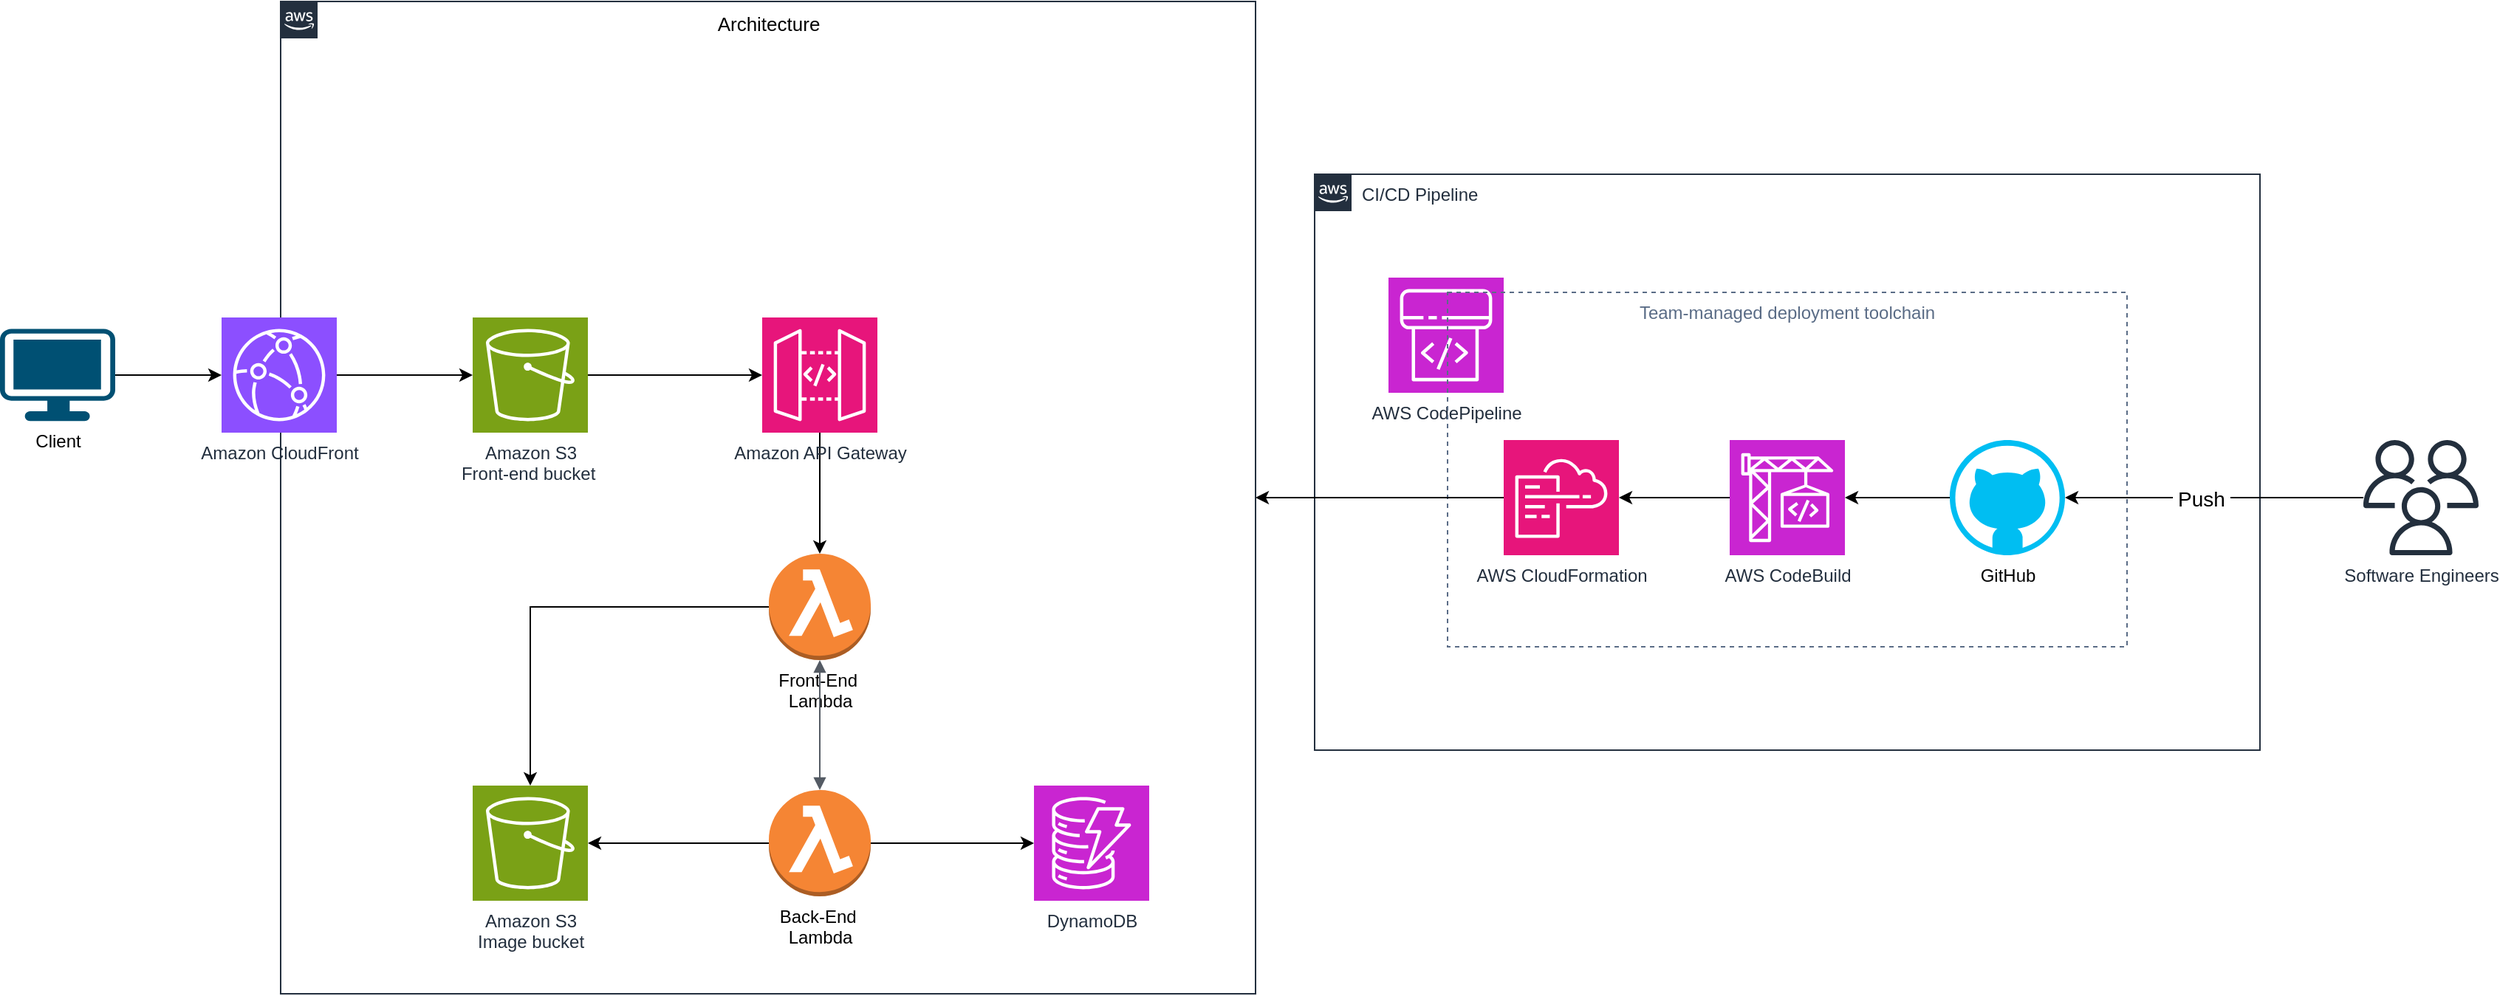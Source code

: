 <mxfile version="26.0.10">
  <diagram id="Ht1M8jgEwFfnCIfOTk4-" name="Page-1">
    <mxGraphModel dx="1687" dy="878" grid="1" gridSize="10" guides="1" tooltips="1" connect="1" arrows="1" fold="1" page="1" pageScale="1" pageWidth="4681" pageHeight="3300" math="0" shadow="0">
      <root>
        <mxCell id="0" />
        <mxCell id="1" parent="0" />
        <mxCell id="vX0zxUk8zvncwuecPgbI-19" value="" style="points=[[0,0],[0.25,0],[0.5,0],[0.75,0],[1,0],[1,0.25],[1,0.5],[1,0.75],[1,1],[0.75,1],[0.5,1],[0.25,1],[0,1],[0,0.75],[0,0.5],[0,0.25]];outlineConnect=0;gradientColor=none;html=1;whiteSpace=wrap;fontSize=12;fontStyle=0;container=1;pointerEvents=0;collapsible=0;recursiveResize=0;shape=mxgraph.aws4.group;grIcon=mxgraph.aws4.group_aws_cloud_alt;strokeColor=#232F3E;fillColor=none;verticalAlign=top;align=left;spacingLeft=30;fontColor=#232F3E;dashed=0;" vertex="1" parent="1">
          <mxGeometry x="240" y="73" width="660" height="672" as="geometry" />
        </mxCell>
        <mxCell id="vX0zxUk8zvncwuecPgbI-38" style="edgeStyle=orthogonalEdgeStyle;rounded=0;orthogonalLoop=1;jettySize=auto;html=1;" edge="1" parent="vX0zxUk8zvncwuecPgbI-19" source="vX0zxUk8zvncwuecPgbI-20" target="vX0zxUk8zvncwuecPgbI-4">
          <mxGeometry relative="1" as="geometry" />
        </mxCell>
        <mxCell id="vX0zxUk8zvncwuecPgbI-20" value="Amazon API Gateway" style="sketch=0;points=[[0,0,0],[0.25,0,0],[0.5,0,0],[0.75,0,0],[1,0,0],[0,1,0],[0.25,1,0],[0.5,1,0],[0.75,1,0],[1,1,0],[0,0.25,0],[0,0.5,0],[0,0.75,0],[1,0.25,0],[1,0.5,0],[1,0.75,0]];outlineConnect=0;fontColor=#232F3E;fillColor=#E7157B;strokeColor=#ffffff;dashed=0;verticalLabelPosition=bottom;verticalAlign=top;align=center;html=1;fontSize=12;fontStyle=0;aspect=fixed;shape=mxgraph.aws4.resourceIcon;resIcon=mxgraph.aws4.api_gateway;" vertex="1" parent="vX0zxUk8zvncwuecPgbI-19">
          <mxGeometry x="326" y="214" width="78" height="78" as="geometry" />
        </mxCell>
        <mxCell id="vX0zxUk8zvncwuecPgbI-43" style="edgeStyle=orthogonalEdgeStyle;rounded=0;orthogonalLoop=1;jettySize=auto;html=1;" edge="1" parent="vX0zxUk8zvncwuecPgbI-19" source="vX0zxUk8zvncwuecPgbI-4" target="vX0zxUk8zvncwuecPgbI-41">
          <mxGeometry relative="1" as="geometry" />
        </mxCell>
        <mxCell id="vX0zxUk8zvncwuecPgbI-4" value="Front-End&amp;nbsp;&lt;div&gt;Lambda&lt;/div&gt;" style="outlineConnect=0;dashed=0;verticalLabelPosition=bottom;verticalAlign=top;align=center;html=1;shape=mxgraph.aws3.lambda_function;fillColor=#F58534;gradientColor=none;" vertex="1" parent="vX0zxUk8zvncwuecPgbI-19">
          <mxGeometry x="330.5" y="374" width="69" height="72" as="geometry" />
        </mxCell>
        <mxCell id="vX0zxUk8zvncwuecPgbI-42" style="edgeStyle=orthogonalEdgeStyle;rounded=0;orthogonalLoop=1;jettySize=auto;html=1;" edge="1" parent="vX0zxUk8zvncwuecPgbI-19" source="vX0zxUk8zvncwuecPgbI-6" target="vX0zxUk8zvncwuecPgbI-41">
          <mxGeometry relative="1" as="geometry" />
        </mxCell>
        <mxCell id="vX0zxUk8zvncwuecPgbI-6" value="Back-End&amp;nbsp;&lt;div&gt;Lambda&lt;/div&gt;" style="outlineConnect=0;dashed=0;verticalLabelPosition=bottom;verticalAlign=top;align=center;html=1;shape=mxgraph.aws3.lambda_function;fillColor=#F58534;gradientColor=none;" vertex="1" parent="vX0zxUk8zvncwuecPgbI-19">
          <mxGeometry x="330.5" y="534" width="69" height="72" as="geometry" />
        </mxCell>
        <mxCell id="vX0zxUk8zvncwuecPgbI-35" style="edgeStyle=orthogonalEdgeStyle;rounded=0;orthogonalLoop=1;jettySize=auto;html=1;" edge="1" parent="vX0zxUk8zvncwuecPgbI-19" source="vX0zxUk8zvncwuecPgbI-3" target="vX0zxUk8zvncwuecPgbI-20">
          <mxGeometry relative="1" as="geometry" />
        </mxCell>
        <mxCell id="vX0zxUk8zvncwuecPgbI-3" value="Amazon S3&lt;br&gt;Front-end bucket&lt;span style=&quot;background-color: transparent; color: light-dark(rgb(35, 47, 62), rgb(189, 199, 212));&quot;&gt;&amp;nbsp;&lt;/span&gt;" style="sketch=0;points=[[0,0,0],[0.25,0,0],[0.5,0,0],[0.75,0,0],[1,0,0],[0,1,0],[0.25,1,0],[0.5,1,0],[0.75,1,0],[1,1,0],[0,0.25,0],[0,0.5,0],[0,0.75,0],[1,0.25,0],[1,0.5,0],[1,0.75,0]];outlineConnect=0;fontColor=#232F3E;fillColor=#7AA116;strokeColor=#ffffff;dashed=0;verticalLabelPosition=bottom;verticalAlign=top;align=center;html=1;fontSize=12;fontStyle=0;aspect=fixed;shape=mxgraph.aws4.resourceIcon;resIcon=mxgraph.aws4.s3;" vertex="1" parent="vX0zxUk8zvncwuecPgbI-19">
          <mxGeometry x="130" y="214" width="78" height="78" as="geometry" />
        </mxCell>
        <mxCell id="vX0zxUk8zvncwuecPgbI-2" value="Amazon&amp;nbsp;&lt;span style=&quot;background-color: transparent; color: light-dark(rgb(35, 47, 62), rgb(189, 199, 212));&quot;&gt;CloudFront&lt;/span&gt;" style="sketch=0;points=[[0,0,0],[0.25,0,0],[0.5,0,0],[0.75,0,0],[1,0,0],[0,1,0],[0.25,1,0],[0.5,1,0],[0.75,1,0],[1,1,0],[0,0.25,0],[0,0.5,0],[0,0.75,0],[1,0.25,0],[1,0.5,0],[1,0.75,0]];outlineConnect=0;fontColor=#232F3E;fillColor=#8C4FFF;strokeColor=#ffffff;dashed=0;verticalLabelPosition=bottom;verticalAlign=top;align=center;html=1;fontSize=12;fontStyle=0;aspect=fixed;shape=mxgraph.aws4.resourceIcon;resIcon=mxgraph.aws4.cloudfront;" vertex="1" parent="vX0zxUk8zvncwuecPgbI-19">
          <mxGeometry x="-40" y="214" width="78" height="78" as="geometry" />
        </mxCell>
        <mxCell id="vX0zxUk8zvncwuecPgbI-13" value="" style="edgeStyle=orthogonalEdgeStyle;rounded=0;orthogonalLoop=1;jettySize=auto;html=1;" edge="1" parent="vX0zxUk8zvncwuecPgbI-19" source="vX0zxUk8zvncwuecPgbI-2" target="vX0zxUk8zvncwuecPgbI-3">
          <mxGeometry relative="1" as="geometry" />
        </mxCell>
        <mxCell id="vX0zxUk8zvncwuecPgbI-7" value="DynamoDB" style="sketch=0;points=[[0,0,0],[0.25,0,0],[0.5,0,0],[0.75,0,0],[1,0,0],[0,1,0],[0.25,1,0],[0.5,1,0],[0.75,1,0],[1,1,0],[0,0.25,0],[0,0.5,0],[0,0.75,0],[1,0.25,0],[1,0.5,0],[1,0.75,0]];outlineConnect=0;fontColor=#232F3E;fillColor=#C925D1;strokeColor=#ffffff;dashed=0;verticalLabelPosition=bottom;verticalAlign=top;align=center;html=1;fontSize=12;fontStyle=0;aspect=fixed;shape=mxgraph.aws4.resourceIcon;resIcon=mxgraph.aws4.dynamodb;" vertex="1" parent="vX0zxUk8zvncwuecPgbI-19">
          <mxGeometry x="510" y="531" width="78" height="78" as="geometry" />
        </mxCell>
        <mxCell id="vX0zxUk8zvncwuecPgbI-16" value="" style="edgeStyle=orthogonalEdgeStyle;rounded=0;orthogonalLoop=1;jettySize=auto;html=1;" edge="1" parent="vX0zxUk8zvncwuecPgbI-19" source="vX0zxUk8zvncwuecPgbI-6" target="vX0zxUk8zvncwuecPgbI-7">
          <mxGeometry relative="1" as="geometry" />
        </mxCell>
        <mxCell id="vX0zxUk8zvncwuecPgbI-39" value="" style="edgeStyle=orthogonalEdgeStyle;html=1;endArrow=block;elbow=vertical;startArrow=block;startFill=1;endFill=1;strokeColor=#545B64;rounded=0;" edge="1" parent="vX0zxUk8zvncwuecPgbI-19" source="vX0zxUk8zvncwuecPgbI-6" target="vX0zxUk8zvncwuecPgbI-4">
          <mxGeometry width="100" relative="1" as="geometry">
            <mxPoint x="389" y="364" as="sourcePoint" />
            <mxPoint x="489" y="364" as="targetPoint" />
          </mxGeometry>
        </mxCell>
        <mxCell id="vX0zxUk8zvncwuecPgbI-41" value="Amazon S3&lt;br&gt;Image bucket" style="sketch=0;points=[[0,0,0],[0.25,0,0],[0.5,0,0],[0.75,0,0],[1,0,0],[0,1,0],[0.25,1,0],[0.5,1,0],[0.75,1,0],[1,1,0],[0,0.25,0],[0,0.5,0],[0,0.75,0],[1,0.25,0],[1,0.5,0],[1,0.75,0]];outlineConnect=0;fontColor=#232F3E;fillColor=#7AA116;strokeColor=#ffffff;dashed=0;verticalLabelPosition=bottom;verticalAlign=top;align=center;html=1;fontSize=12;fontStyle=0;aspect=fixed;shape=mxgraph.aws4.resourceIcon;resIcon=mxgraph.aws4.s3;" vertex="1" parent="vX0zxUk8zvncwuecPgbI-19">
          <mxGeometry x="130" y="531" width="78" height="78" as="geometry" />
        </mxCell>
        <mxCell id="vX0zxUk8zvncwuecPgbI-65" value="Architecture" style="text;html=1;align=center;verticalAlign=middle;resizable=0;points=[];autosize=1;strokeColor=none;fillColor=none;fontSize=13;" vertex="1" parent="vX0zxUk8zvncwuecPgbI-19">
          <mxGeometry x="285" width="90" height="30" as="geometry" />
        </mxCell>
        <mxCell id="vX0zxUk8zvncwuecPgbI-34" value="" style="edgeStyle=orthogonalEdgeStyle;rounded=0;orthogonalLoop=1;jettySize=auto;html=1;" edge="1" parent="1" source="vX0zxUk8zvncwuecPgbI-33" target="vX0zxUk8zvncwuecPgbI-2">
          <mxGeometry relative="1" as="geometry" />
        </mxCell>
        <mxCell id="vX0zxUk8zvncwuecPgbI-33" value="Client" style="points=[[0.03,0.03,0],[0.5,0,0],[0.97,0.03,0],[1,0.4,0],[0.97,0.745,0],[0.5,1,0],[0.03,0.745,0],[0,0.4,0]];verticalLabelPosition=bottom;sketch=0;html=1;verticalAlign=top;aspect=fixed;align=center;pointerEvents=1;shape=mxgraph.cisco19.workstation;fillColor=#005073;strokeColor=none;" vertex="1" parent="1">
          <mxGeometry x="50" y="294.8" width="78" height="62.4" as="geometry" />
        </mxCell>
        <mxCell id="vX0zxUk8zvncwuecPgbI-44" value="CI/CD Pipeline" style="points=[[0,0],[0.25,0],[0.5,0],[0.75,0],[1,0],[1,0.25],[1,0.5],[1,0.75],[1,1],[0.75,1],[0.5,1],[0.25,1],[0,1],[0,0.75],[0,0.5],[0,0.25]];outlineConnect=0;gradientColor=none;html=1;whiteSpace=wrap;fontSize=12;fontStyle=0;container=1;pointerEvents=0;collapsible=0;recursiveResize=0;shape=mxgraph.aws4.group;grIcon=mxgraph.aws4.group_aws_cloud_alt;strokeColor=#232F3E;fillColor=none;verticalAlign=top;align=left;spacingLeft=30;fontColor=#232F3E;dashed=0;" vertex="1" parent="1">
          <mxGeometry x="940" y="190" width="640" height="390" as="geometry" />
        </mxCell>
        <mxCell id="vX0zxUk8zvncwuecPgbI-45" value="AWS&amp;nbsp;&lt;span style=&quot;background-color: transparent; color: light-dark(rgb(35, 47, 62), rgb(189, 199, 212));&quot;&gt;CodePipeline&lt;/span&gt;" style="sketch=0;points=[[0,0,0],[0.25,0,0],[0.5,0,0],[0.75,0,0],[1,0,0],[0,1,0],[0.25,1,0],[0.5,1,0],[0.75,1,0],[1,1,0],[0,0.25,0],[0,0.5,0],[0,0.75,0],[1,0.25,0],[1,0.5,0],[1,0.75,0]];outlineConnect=0;fontColor=#232F3E;fillColor=#C925D1;strokeColor=#ffffff;dashed=0;verticalLabelPosition=bottom;verticalAlign=top;align=center;html=1;fontSize=12;fontStyle=0;aspect=fixed;shape=mxgraph.aws4.resourceIcon;resIcon=mxgraph.aws4.codepipeline;direction=east;" vertex="1" parent="vX0zxUk8zvncwuecPgbI-44">
          <mxGeometry x="50" y="70" width="78" height="78" as="geometry" />
        </mxCell>
        <mxCell id="vX0zxUk8zvncwuecPgbI-46" value="Team-managed deployment toolchain" style="fillColor=none;strokeColor=#5A6C86;dashed=1;verticalAlign=top;fontStyle=0;fontColor=#5A6C86;whiteSpace=wrap;html=1;" vertex="1" parent="vX0zxUk8zvncwuecPgbI-44">
          <mxGeometry x="90" y="80" width="460" height="240" as="geometry" />
        </mxCell>
        <mxCell id="vX0zxUk8zvncwuecPgbI-55" value="" style="edgeStyle=orthogonalEdgeStyle;rounded=0;orthogonalLoop=1;jettySize=auto;html=1;" edge="1" parent="vX0zxUk8zvncwuecPgbI-44" source="vX0zxUk8zvncwuecPgbI-61" target="vX0zxUk8zvncwuecPgbI-54">
          <mxGeometry relative="1" as="geometry">
            <mxPoint x="410" y="219" as="sourcePoint" />
          </mxGeometry>
        </mxCell>
        <mxCell id="vX0zxUk8zvncwuecPgbI-57" value="" style="edgeStyle=orthogonalEdgeStyle;rounded=0;orthogonalLoop=1;jettySize=auto;html=1;" edge="1" parent="vX0zxUk8zvncwuecPgbI-44" source="vX0zxUk8zvncwuecPgbI-54" target="vX0zxUk8zvncwuecPgbI-56">
          <mxGeometry relative="1" as="geometry" />
        </mxCell>
        <mxCell id="vX0zxUk8zvncwuecPgbI-54" value="AWS CodeBuild" style="sketch=0;points=[[0,0,0],[0.25,0,0],[0.5,0,0],[0.75,0,0],[1,0,0],[0,1,0],[0.25,1,0],[0.5,1,0],[0.75,1,0],[1,1,0],[0,0.25,0],[0,0.5,0],[0,0.75,0],[1,0.25,0],[1,0.5,0],[1,0.75,0]];outlineConnect=0;fontColor=#232F3E;fillColor=#C925D1;strokeColor=#ffffff;dashed=0;verticalLabelPosition=bottom;verticalAlign=top;align=center;html=1;fontSize=12;fontStyle=0;aspect=fixed;shape=mxgraph.aws4.resourceIcon;resIcon=mxgraph.aws4.codebuild;" vertex="1" parent="vX0zxUk8zvncwuecPgbI-44">
          <mxGeometry x="281" y="180" width="78" height="78" as="geometry" />
        </mxCell>
        <mxCell id="vX0zxUk8zvncwuecPgbI-56" value="AWS CloudFormation" style="sketch=0;points=[[0,0,0],[0.25,0,0],[0.5,0,0],[0.75,0,0],[1,0,0],[0,1,0],[0.25,1,0],[0.5,1,0],[0.75,1,0],[1,1,0],[0,0.25,0],[0,0.5,0],[0,0.75,0],[1,0.25,0],[1,0.5,0],[1,0.75,0]];points=[[0,0,0],[0.25,0,0],[0.5,0,0],[0.75,0,0],[1,0,0],[0,1,0],[0.25,1,0],[0.5,1,0],[0.75,1,0],[1,1,0],[0,0.25,0],[0,0.5,0],[0,0.75,0],[1,0.25,0],[1,0.5,0],[1,0.75,0]];outlineConnect=0;fontColor=#232F3E;fillColor=#E7157B;strokeColor=#ffffff;dashed=0;verticalLabelPosition=bottom;verticalAlign=top;align=center;html=1;fontSize=12;fontStyle=0;aspect=fixed;shape=mxgraph.aws4.resourceIcon;resIcon=mxgraph.aws4.cloudformation;" vertex="1" parent="vX0zxUk8zvncwuecPgbI-44">
          <mxGeometry x="128" y="180" width="78" height="78" as="geometry" />
        </mxCell>
        <mxCell id="vX0zxUk8zvncwuecPgbI-61" value="GitHub" style="verticalLabelPosition=bottom;html=1;verticalAlign=top;align=center;strokeColor=none;fillColor=#00BEF2;shape=mxgraph.azure.github_code;pointerEvents=1;aspect=fixed;" vertex="1" parent="vX0zxUk8zvncwuecPgbI-44">
          <mxGeometry x="430" y="180" width="78" height="78" as="geometry" />
        </mxCell>
        <mxCell id="vX0zxUk8zvncwuecPgbI-52" value="Software Engineers" style="sketch=0;outlineConnect=0;fontColor=#232F3E;gradientColor=none;fillColor=#232F3D;strokeColor=none;dashed=0;verticalLabelPosition=bottom;verticalAlign=top;align=center;html=1;fontSize=12;fontStyle=0;aspect=fixed;pointerEvents=1;shape=mxgraph.aws4.users;" vertex="1" parent="1">
          <mxGeometry x="1650" y="370" width="78" height="78" as="geometry" />
        </mxCell>
        <mxCell id="vX0zxUk8zvncwuecPgbI-53" style="edgeStyle=orthogonalEdgeStyle;rounded=0;orthogonalLoop=1;jettySize=auto;html=1;" edge="1" parent="1" source="vX0zxUk8zvncwuecPgbI-52" target="vX0zxUk8zvncwuecPgbI-61">
          <mxGeometry relative="1" as="geometry">
            <mxPoint x="1428.0" y="409" as="targetPoint" />
          </mxGeometry>
        </mxCell>
        <mxCell id="vX0zxUk8zvncwuecPgbI-60" value="&amp;nbsp;Push&amp;nbsp;" style="edgeLabel;html=1;align=center;verticalAlign=middle;resizable=0;points=[];fontSize=14;" vertex="1" connectable="0" parent="vX0zxUk8zvncwuecPgbI-53">
          <mxGeometry x="-0.631" y="1" relative="1" as="geometry">
            <mxPoint x="-73" as="offset" />
          </mxGeometry>
        </mxCell>
        <mxCell id="vX0zxUk8zvncwuecPgbI-58" style="edgeStyle=orthogonalEdgeStyle;rounded=0;orthogonalLoop=1;jettySize=auto;html=1;" edge="1" parent="1" source="vX0zxUk8zvncwuecPgbI-56" target="vX0zxUk8zvncwuecPgbI-19">
          <mxGeometry relative="1" as="geometry" />
        </mxCell>
      </root>
    </mxGraphModel>
  </diagram>
</mxfile>
